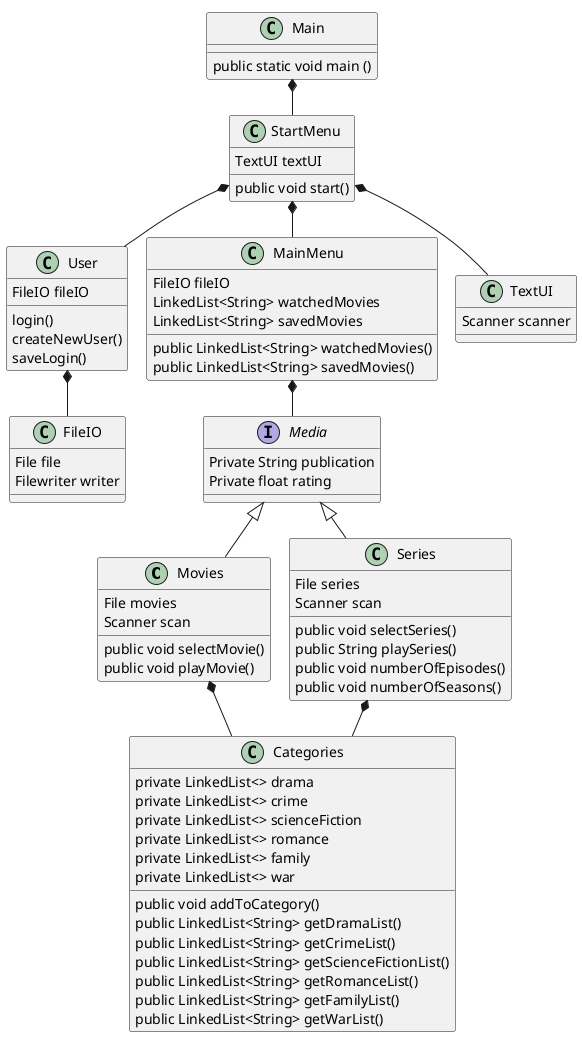 @startuml
'https://plantuml.com/class-diagram
!pragma layout smetana

class Movies
class Series
interface Media
class Categories
class User
class StartMenu
class MainMenu
class Main
class TextUI
class FileIO


Media <|-- Movies
Media <|-- Series

Movies *-- Categories
Series *-- Categories
StartMenu *-- User
StartMenu *-- MainMenu
Main *-- StartMenu
MainMenu *-- Media
StartMenu *-- TextUI
User *-- FileIO

class TextUI
{
Scanner scanner
}

class FileIO {
File file
Filewriter writer
}

class Main {
public static void main ()
}

class StartMenu {
TextUI textUI
public void start()

}

class Categories {
private LinkedList<> drama
private LinkedList<> crime
private LinkedList<> scienceFiction
private LinkedList<> romance
private LinkedList<> family
private LinkedList<> war

public void addToCategory()
public LinkedList<String> getDramaList()
public LinkedList<String> getCrimeList()
public LinkedList<String> getScienceFictionList()
public LinkedList<String> getRomanceList()
public LinkedList<String> getFamilyList()
public LinkedList<String> getWarList()
}

Interface Media {
Private String publication
Private float rating
}

class Movies{
File movies
Scanner scan
public void selectMovie()
public void playMovie()
}

class Series {
File series
Scanner scan
public void selectSeries()
public String playSeries()
public void numberOfEpisodes()
public void numberOfSeasons()
}

class User{
FileIO fileIO
login()
createNewUser()
saveLogin()
}

class MainMenu {
FileIO fileIO
LinkedList<String> watchedMovies
LinkedList<String> savedMovies
public LinkedList<String> watchedMovies()
public LinkedList<String> savedMovies()
}


@enduml
